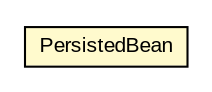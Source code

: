 #!/usr/local/bin/dot
#
# Class diagram 
# Generated by UMLGraph version R5_6-24-gf6e263 (http://www.umlgraph.org/)
#

digraph G {
	edge [fontname="arial",fontsize=10,labelfontname="arial",labelfontsize=10];
	node [fontname="arial",fontsize=10,shape=plaintext];
	nodesep=0.25;
	ranksep=0.5;
	// net.trajano.app.PersistedBean
	c702 [label=<<table title="net.trajano.app.PersistedBean" border="0" cellborder="1" cellspacing="0" cellpadding="2" port="p" bgcolor="lemonChiffon" href="./PersistedBean.html">
		<tr><td><table border="0" cellspacing="0" cellpadding="1">
<tr><td align="center" balign="center"> PersistedBean </td></tr>
		</table></td></tr>
		</table>>, URL="./PersistedBean.html", fontname="arial", fontcolor="black", fontsize=10.0];
}

